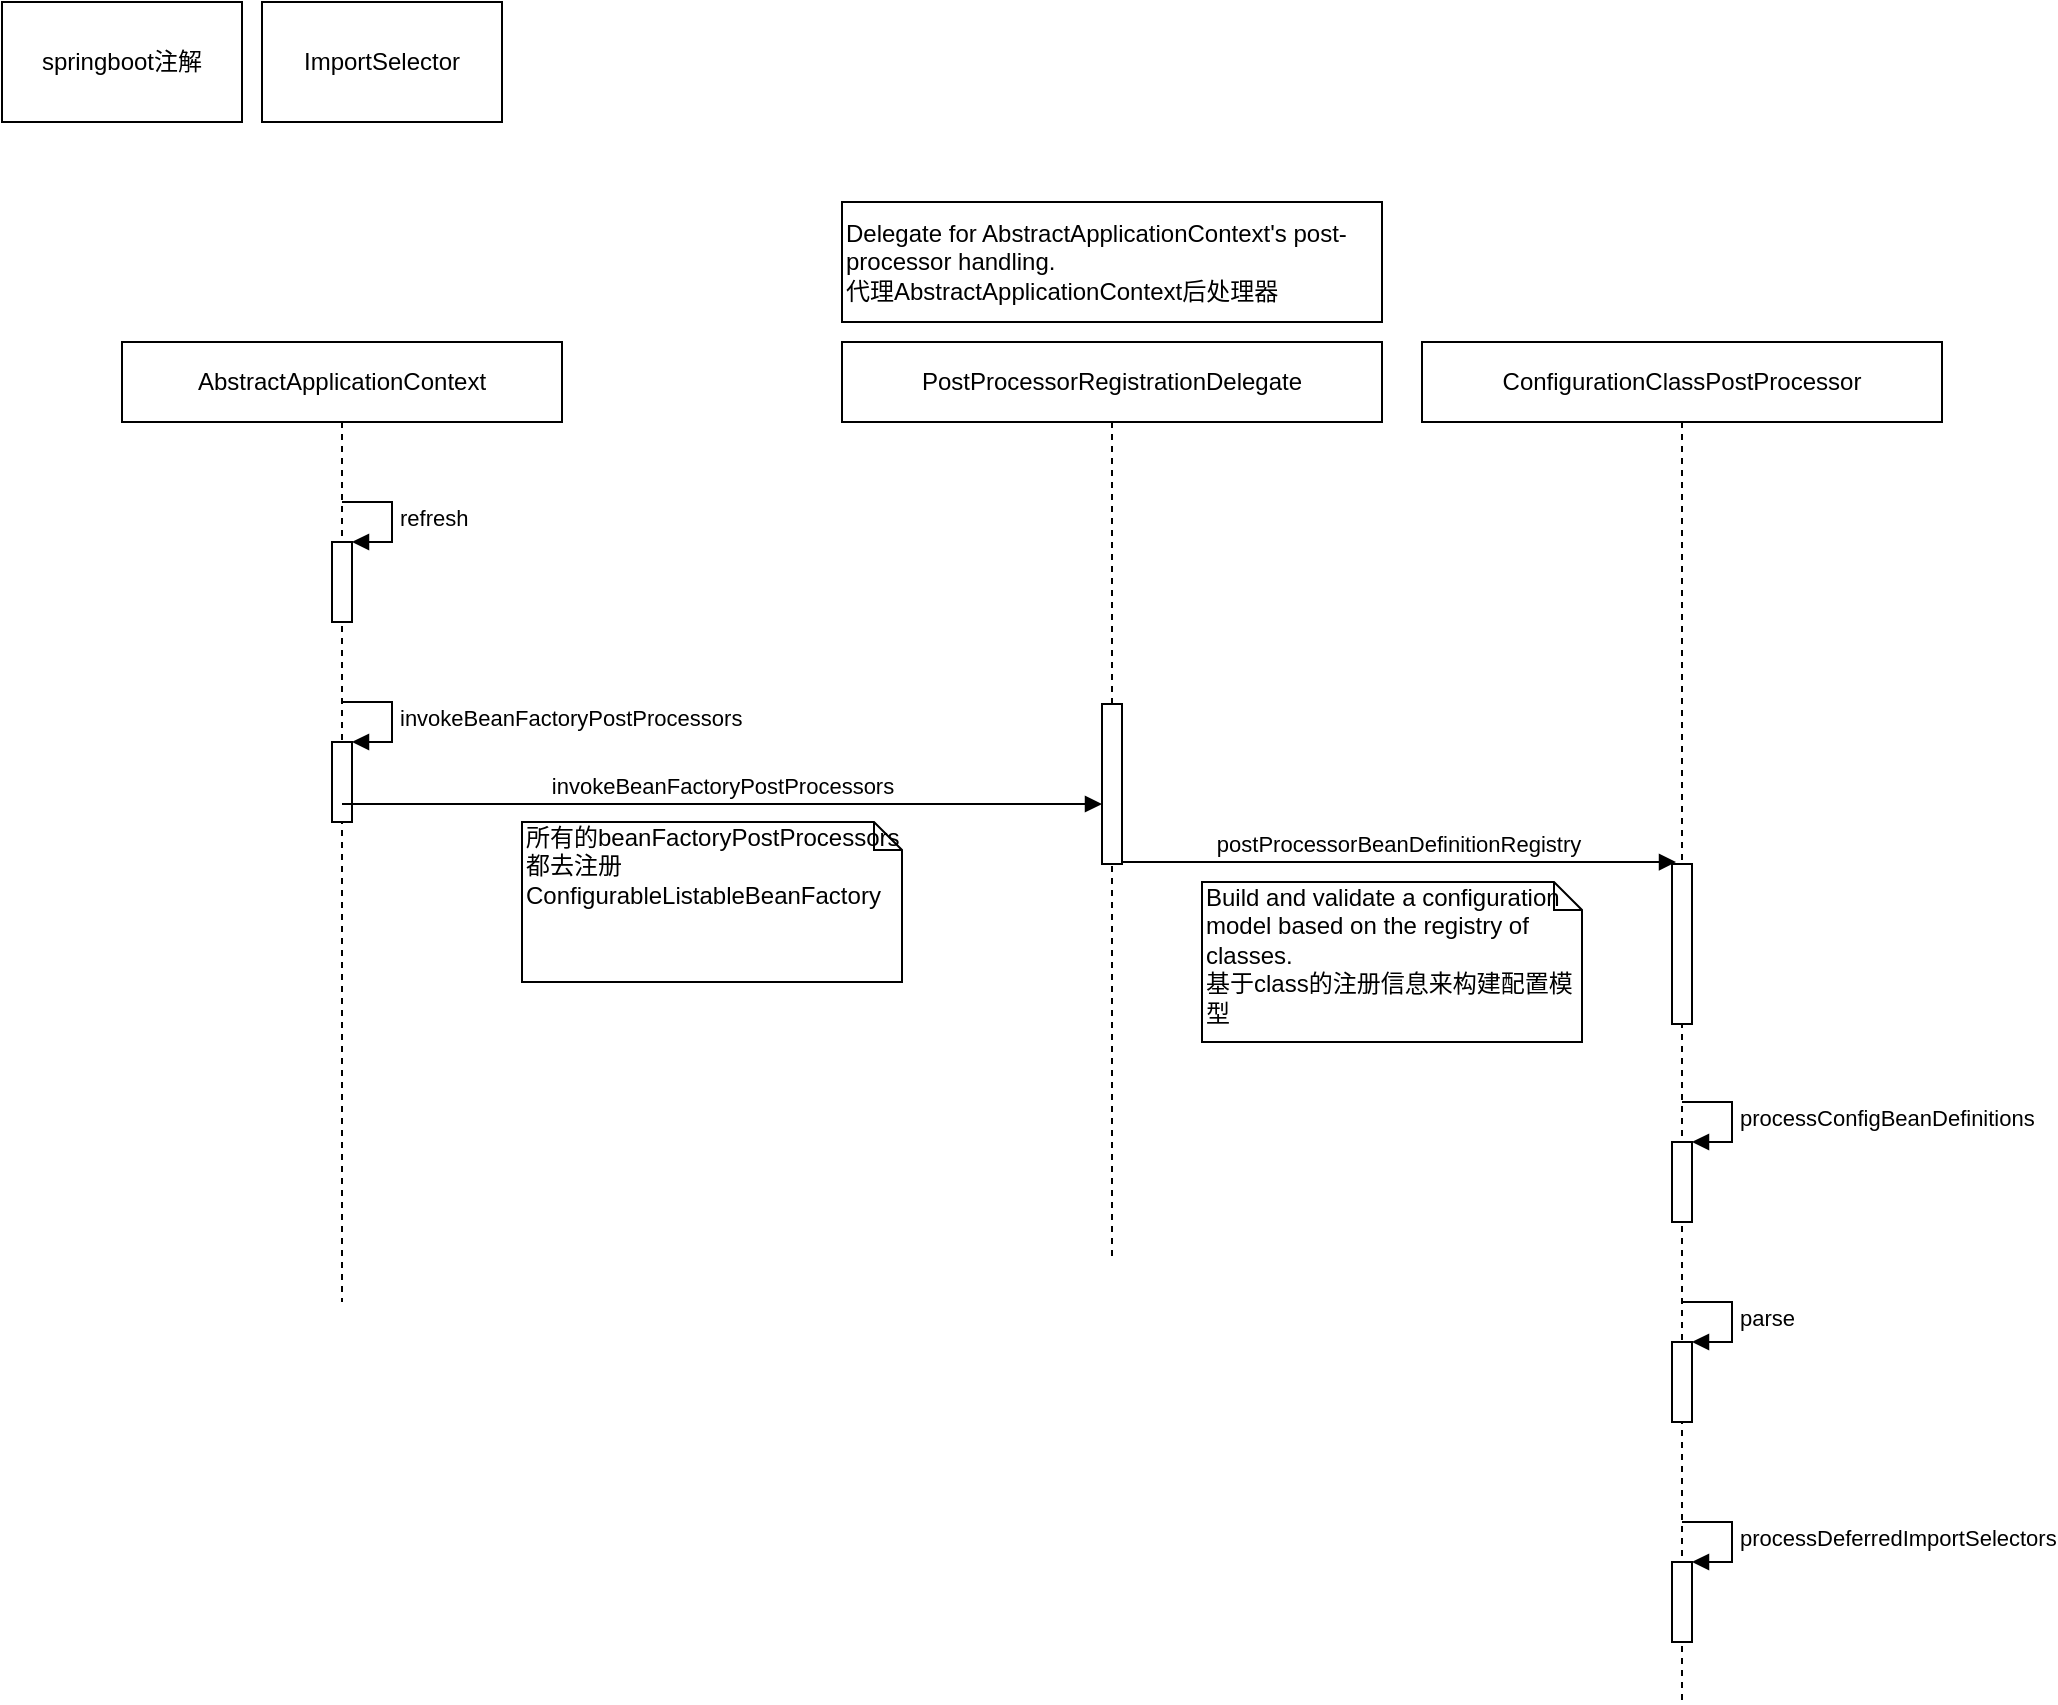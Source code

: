 <mxfile version="12.5.5" type="github"><diagram id="DxC3EUu4OzNcMqrGwa2f" name="第 1 页"><mxGraphModel dx="1666" dy="713" grid="1" gridSize="10" guides="1" tooltips="1" connect="1" arrows="1" fold="1" page="1" pageScale="1" pageWidth="827" pageHeight="1169" math="0" shadow="0"><root><mxCell id="0"/><mxCell id="1" parent="0"/><mxCell id="w5QNxqGheEiStuhKw1pR-1" value="springboot注解" style="rounded=0;whiteSpace=wrap;html=1;" vertex="1" parent="1"><mxGeometry x="40" y="40" width="120" height="60" as="geometry"/></mxCell><mxCell id="w5QNxqGheEiStuhKw1pR-2" value="AbstractApplicationContext" style="shape=umlLifeline;perimeter=lifelinePerimeter;whiteSpace=wrap;html=1;container=1;collapsible=0;recursiveResize=0;outlineConnect=0;" vertex="1" parent="1"><mxGeometry x="100" y="210" width="220" height="480" as="geometry"/></mxCell><mxCell id="w5QNxqGheEiStuhKw1pR-3" value="" style="html=1;points=[];perimeter=orthogonalPerimeter;" vertex="1" parent="w5QNxqGheEiStuhKw1pR-2"><mxGeometry x="105" y="100" width="10" height="40" as="geometry"/></mxCell><mxCell id="w5QNxqGheEiStuhKw1pR-4" value="refresh" style="edgeStyle=orthogonalEdgeStyle;html=1;align=left;spacingLeft=2;endArrow=block;rounded=0;entryX=1;entryY=0;" edge="1" parent="w5QNxqGheEiStuhKw1pR-2" target="w5QNxqGheEiStuhKw1pR-3"><mxGeometry relative="1" as="geometry"><mxPoint x="110" y="80" as="sourcePoint"/><Array as="points"><mxPoint x="135" y="80"/></Array></mxGeometry></mxCell><mxCell id="w5QNxqGheEiStuhKw1pR-5" value="" style="html=1;points=[];perimeter=orthogonalPerimeter;" vertex="1" parent="w5QNxqGheEiStuhKw1pR-2"><mxGeometry x="105" y="200" width="10" height="40" as="geometry"/></mxCell><mxCell id="w5QNxqGheEiStuhKw1pR-6" value="invokeBeanFactoryPostProcessors" style="edgeStyle=orthogonalEdgeStyle;html=1;align=left;spacingLeft=2;endArrow=block;rounded=0;entryX=1;entryY=0;" edge="1" parent="w5QNxqGheEiStuhKw1pR-2" target="w5QNxqGheEiStuhKw1pR-5"><mxGeometry relative="1" as="geometry"><mxPoint x="110" y="180" as="sourcePoint"/><Array as="points"><mxPoint x="135" y="180"/></Array></mxGeometry></mxCell><mxCell id="w5QNxqGheEiStuhKw1pR-7" value="invokeBeanFactoryPostProcessors" style="html=1;verticalAlign=bottom;endArrow=block;" edge="1" parent="w5QNxqGheEiStuhKw1pR-2" target="w5QNxqGheEiStuhKw1pR-10"><mxGeometry width="80" relative="1" as="geometry"><mxPoint x="110" y="231" as="sourcePoint"/><mxPoint x="190" y="231" as="targetPoint"/></mxGeometry></mxCell><mxCell id="w5QNxqGheEiStuhKw1pR-8" value="ImportSelector" style="rounded=0;whiteSpace=wrap;html=1;" vertex="1" parent="1"><mxGeometry x="170" y="40" width="120" height="60" as="geometry"/></mxCell><mxCell id="w5QNxqGheEiStuhKw1pR-9" value="PostProcessorRegistrationDelegate" style="shape=umlLifeline;perimeter=lifelinePerimeter;whiteSpace=wrap;html=1;container=1;collapsible=0;recursiveResize=0;outlineConnect=0;" vertex="1" parent="1"><mxGeometry x="460" y="210" width="270" height="460" as="geometry"/></mxCell><mxCell id="w5QNxqGheEiStuhKw1pR-10" value="" style="html=1;points=[];perimeter=orthogonalPerimeter;" vertex="1" parent="w5QNxqGheEiStuhKw1pR-9"><mxGeometry x="130" y="181" width="10" height="80" as="geometry"/></mxCell><mxCell id="w5QNxqGheEiStuhKw1pR-11" value="postProcessorBeanDefinitionRegistry" style="html=1;verticalAlign=bottom;endArrow=block;entryX=0.2;entryY=-0.012;entryDx=0;entryDy=0;entryPerimeter=0;" edge="1" parent="w5QNxqGheEiStuhKw1pR-9" target="w5QNxqGheEiStuhKw1pR-14"><mxGeometry width="80" relative="1" as="geometry"><mxPoint x="140" y="260" as="sourcePoint"/><mxPoint x="190" y="260" as="targetPoint"/></mxGeometry></mxCell><mxCell id="w5QNxqGheEiStuhKw1pR-12" value="所有的beanFactoryPostProcessors都去注册ConfigurableListableBeanFactory" style="shape=note;whiteSpace=wrap;html=1;size=14;verticalAlign=top;align=left;spacingTop=-6;" vertex="1" parent="1"><mxGeometry x="300" y="450" width="190" height="80" as="geometry"/></mxCell><mxCell id="w5QNxqGheEiStuhKw1pR-13" value="ConfigurationClassPostProcessor" style="shape=umlLifeline;perimeter=lifelinePerimeter;whiteSpace=wrap;html=1;container=1;collapsible=0;recursiveResize=0;outlineConnect=0;" vertex="1" parent="1"><mxGeometry x="750" y="210" width="260" height="680" as="geometry"/></mxCell><mxCell id="w5QNxqGheEiStuhKw1pR-14" value="" style="html=1;points=[];perimeter=orthogonalPerimeter;" vertex="1" parent="w5QNxqGheEiStuhKw1pR-13"><mxGeometry x="125" y="261" width="10" height="80" as="geometry"/></mxCell><mxCell id="w5QNxqGheEiStuhKw1pR-17" value="" style="html=1;points=[];perimeter=orthogonalPerimeter;" vertex="1" parent="w5QNxqGheEiStuhKw1pR-13"><mxGeometry x="125" y="400" width="10" height="40" as="geometry"/></mxCell><mxCell id="w5QNxqGheEiStuhKw1pR-18" value="processConfigBeanDefinitions" style="edgeStyle=orthogonalEdgeStyle;html=1;align=left;spacingLeft=2;endArrow=block;rounded=0;entryX=1;entryY=0;" edge="1" target="w5QNxqGheEiStuhKw1pR-17" parent="w5QNxqGheEiStuhKw1pR-13"><mxGeometry relative="1" as="geometry"><mxPoint x="130" y="380" as="sourcePoint"/><Array as="points"><mxPoint x="155" y="380"/></Array></mxGeometry></mxCell><mxCell id="w5QNxqGheEiStuhKw1pR-19" value="" style="html=1;points=[];perimeter=orthogonalPerimeter;" vertex="1" parent="w5QNxqGheEiStuhKw1pR-13"><mxGeometry x="125" y="500" width="10" height="40" as="geometry"/></mxCell><mxCell id="w5QNxqGheEiStuhKw1pR-20" value="parse" style="edgeStyle=orthogonalEdgeStyle;html=1;align=left;spacingLeft=2;endArrow=block;rounded=0;entryX=1;entryY=0;" edge="1" target="w5QNxqGheEiStuhKw1pR-19" parent="w5QNxqGheEiStuhKw1pR-13"><mxGeometry relative="1" as="geometry"><mxPoint x="130" y="480" as="sourcePoint"/><Array as="points"><mxPoint x="155" y="480"/></Array></mxGeometry></mxCell><mxCell id="w5QNxqGheEiStuhKw1pR-23" value="" style="html=1;points=[];perimeter=orthogonalPerimeter;" vertex="1" parent="w5QNxqGheEiStuhKw1pR-13"><mxGeometry x="125" y="610" width="10" height="40" as="geometry"/></mxCell><mxCell id="w5QNxqGheEiStuhKw1pR-24" value="processDeferredImportSelectors" style="edgeStyle=orthogonalEdgeStyle;html=1;align=left;spacingLeft=2;endArrow=block;rounded=0;entryX=1;entryY=0;" edge="1" target="w5QNxqGheEiStuhKw1pR-23" parent="w5QNxqGheEiStuhKw1pR-13"><mxGeometry relative="1" as="geometry"><mxPoint x="130" y="590" as="sourcePoint"/><Array as="points"><mxPoint x="155" y="590"/></Array></mxGeometry></mxCell><mxCell id="w5QNxqGheEiStuhKw1pR-15" value="Build and validate a configuration model based on the registry of classes.&lt;br&gt;基于class的注册信息来构建配置模型" style="shape=note;whiteSpace=wrap;html=1;size=14;verticalAlign=top;align=left;spacingTop=-6;" vertex="1" parent="1"><mxGeometry x="640" y="480" width="190" height="80" as="geometry"/></mxCell><mxCell id="w5QNxqGheEiStuhKw1pR-16" value="Delegate for AbstractApplicationContext's post-processor handling.&lt;br&gt;代理AbstractApplicationContext后处理器" style="rounded=0;whiteSpace=wrap;html=1;align=left;" vertex="1" parent="1"><mxGeometry x="460" y="140" width="270" height="60" as="geometry"/></mxCell></root></mxGraphModel></diagram></mxfile>
